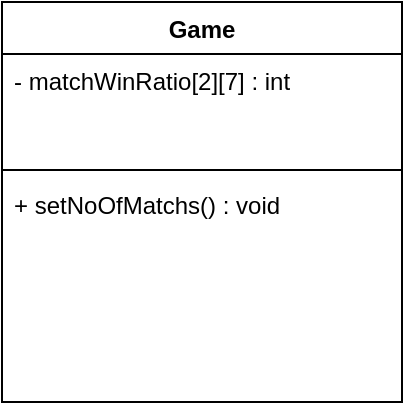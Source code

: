 <mxfile version="13.1.7" type="github">
  <diagram id="fDjcos_duCXR8qKOoT8E" name="Page-1">
    <mxGraphModel dx="778" dy="1122" grid="1" gridSize="10" guides="1" tooltips="1" connect="1" arrows="1" fold="1" page="1" pageScale="1" pageWidth="827" pageHeight="1169" math="0" shadow="0">
      <root>
        <mxCell id="0" />
        <mxCell id="1" parent="0" />
        <mxCell id="O3Ukghqa21Mg629-_NO3-1" value="Game" style="swimlane;fontStyle=1;align=center;verticalAlign=top;childLayout=stackLayout;horizontal=1;startSize=26;horizontalStack=0;resizeParent=1;resizeParentMax=0;resizeLast=0;collapsible=1;marginBottom=0;" vertex="1" parent="1">
          <mxGeometry x="60" y="320" width="200" height="200" as="geometry" />
        </mxCell>
        <mxCell id="O3Ukghqa21Mg629-_NO3-2" value="- matchWinRatio[2][7] : int&#xa;&#xa;" style="text;strokeColor=none;fillColor=none;align=left;verticalAlign=top;spacingLeft=4;spacingRight=4;overflow=hidden;rotatable=0;points=[[0,0.5],[1,0.5]];portConstraint=eastwest;" vertex="1" parent="O3Ukghqa21Mg629-_NO3-1">
          <mxGeometry y="26" width="200" height="54" as="geometry" />
        </mxCell>
        <mxCell id="O3Ukghqa21Mg629-_NO3-3" value="" style="line;strokeWidth=1;fillColor=none;align=left;verticalAlign=middle;spacingTop=-1;spacingLeft=3;spacingRight=3;rotatable=0;labelPosition=right;points=[];portConstraint=eastwest;" vertex="1" parent="O3Ukghqa21Mg629-_NO3-1">
          <mxGeometry y="80" width="200" height="8" as="geometry" />
        </mxCell>
        <mxCell id="O3Ukghqa21Mg629-_NO3-4" value="+ setNoOfMatchs() : void&#xa;" style="text;strokeColor=none;fillColor=none;align=left;verticalAlign=top;spacingLeft=4;spacingRight=4;overflow=hidden;rotatable=0;points=[[0,0.5],[1,0.5]];portConstraint=eastwest;" vertex="1" parent="O3Ukghqa21Mg629-_NO3-1">
          <mxGeometry y="88" width="200" height="112" as="geometry" />
        </mxCell>
      </root>
    </mxGraphModel>
  </diagram>
</mxfile>
